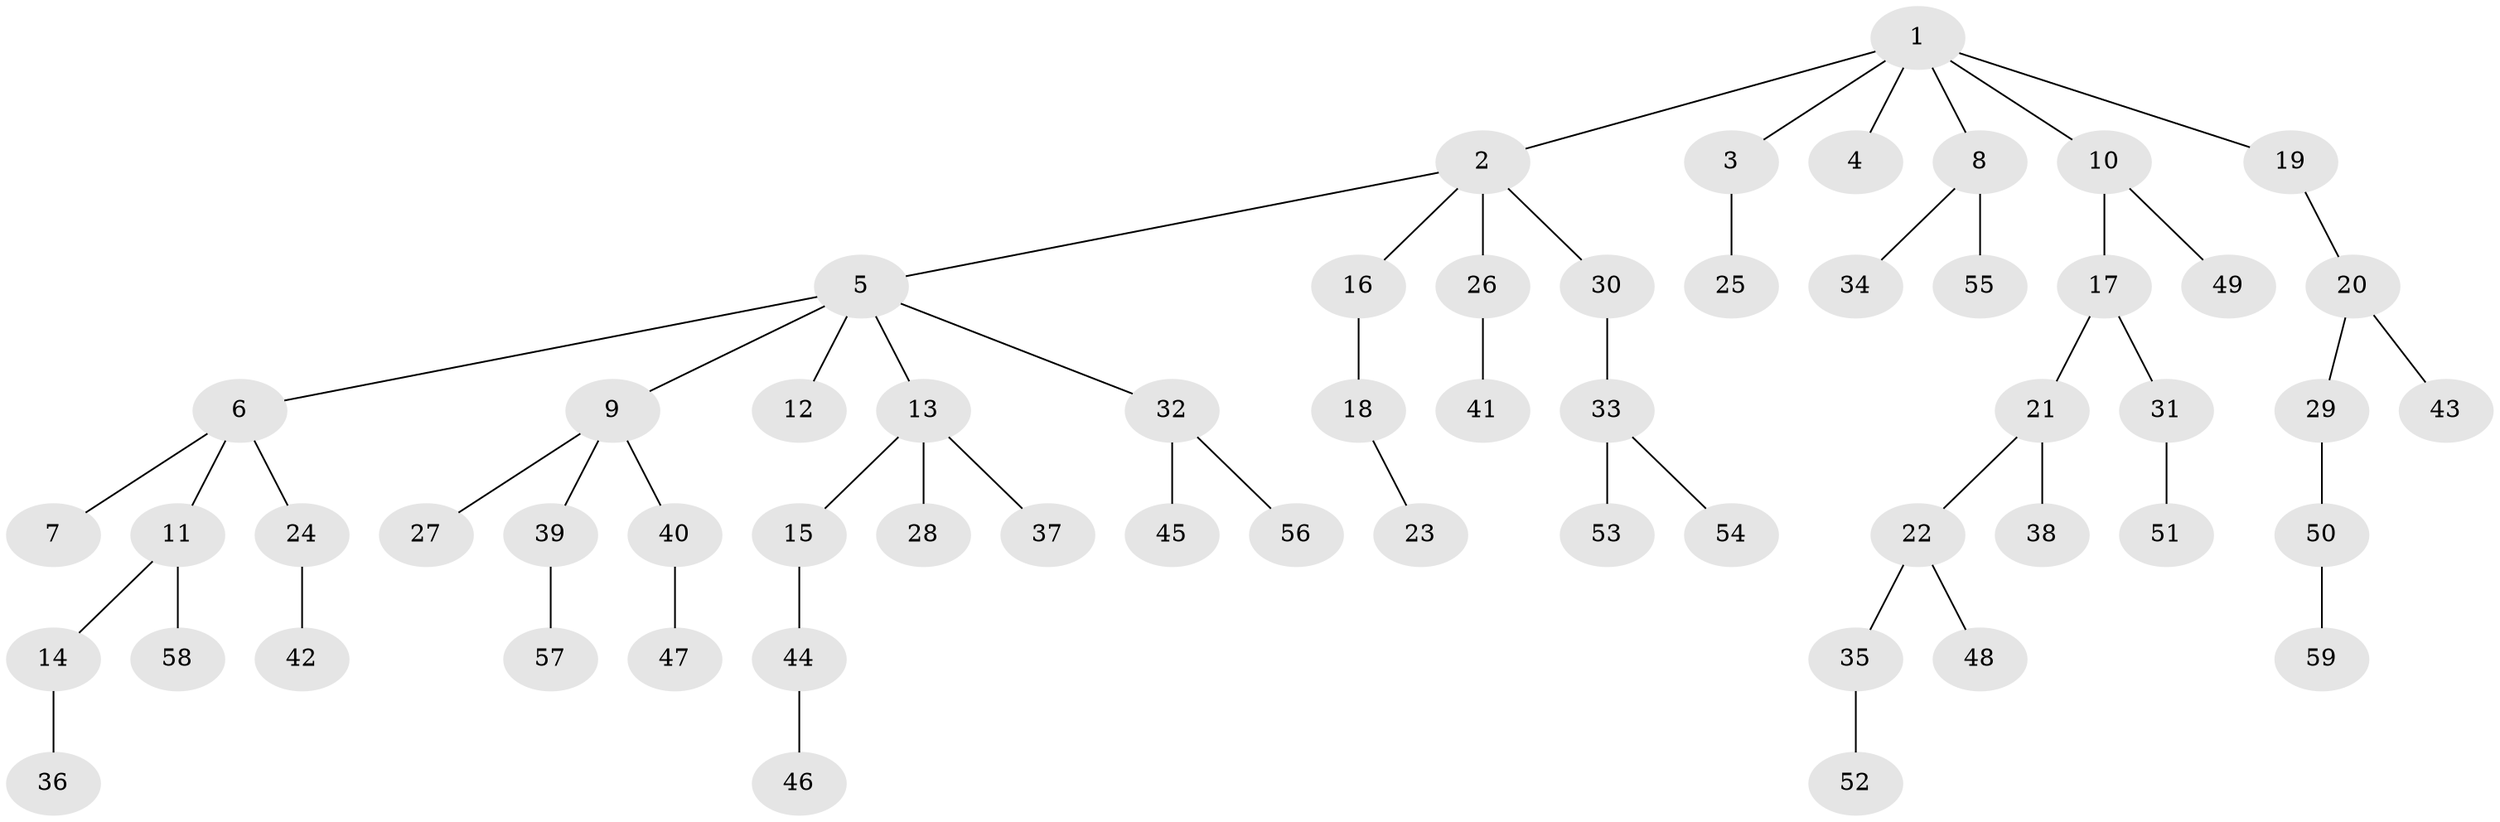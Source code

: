 // Generated by graph-tools (version 1.1) at 2025/53/03/09/25 04:53:53]
// undirected, 59 vertices, 58 edges
graph export_dot {
graph [start="1"]
  node [color=gray90,style=filled];
  1;
  2;
  3;
  4;
  5;
  6;
  7;
  8;
  9;
  10;
  11;
  12;
  13;
  14;
  15;
  16;
  17;
  18;
  19;
  20;
  21;
  22;
  23;
  24;
  25;
  26;
  27;
  28;
  29;
  30;
  31;
  32;
  33;
  34;
  35;
  36;
  37;
  38;
  39;
  40;
  41;
  42;
  43;
  44;
  45;
  46;
  47;
  48;
  49;
  50;
  51;
  52;
  53;
  54;
  55;
  56;
  57;
  58;
  59;
  1 -- 2;
  1 -- 3;
  1 -- 4;
  1 -- 8;
  1 -- 10;
  1 -- 19;
  2 -- 5;
  2 -- 16;
  2 -- 26;
  2 -- 30;
  3 -- 25;
  5 -- 6;
  5 -- 9;
  5 -- 12;
  5 -- 13;
  5 -- 32;
  6 -- 7;
  6 -- 11;
  6 -- 24;
  8 -- 34;
  8 -- 55;
  9 -- 27;
  9 -- 39;
  9 -- 40;
  10 -- 17;
  10 -- 49;
  11 -- 14;
  11 -- 58;
  13 -- 15;
  13 -- 28;
  13 -- 37;
  14 -- 36;
  15 -- 44;
  16 -- 18;
  17 -- 21;
  17 -- 31;
  18 -- 23;
  19 -- 20;
  20 -- 29;
  20 -- 43;
  21 -- 22;
  21 -- 38;
  22 -- 35;
  22 -- 48;
  24 -- 42;
  26 -- 41;
  29 -- 50;
  30 -- 33;
  31 -- 51;
  32 -- 45;
  32 -- 56;
  33 -- 53;
  33 -- 54;
  35 -- 52;
  39 -- 57;
  40 -- 47;
  44 -- 46;
  50 -- 59;
}
